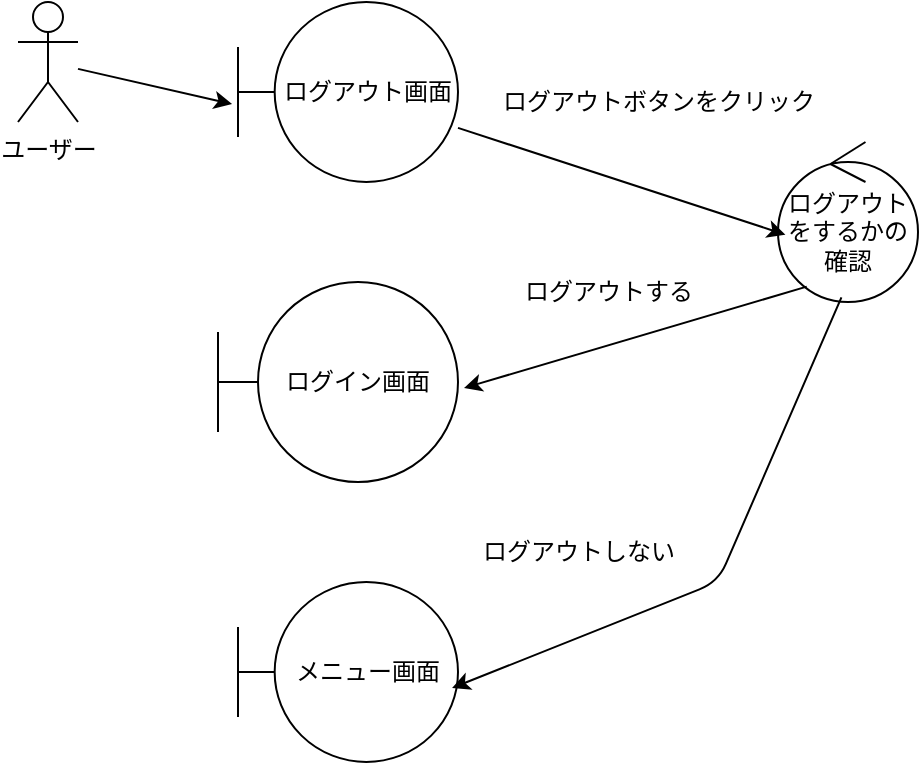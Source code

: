 <mxfile>
    <diagram id="4X-gl8I2u3MvCSH8YrXb" name="ページ1">
        <mxGraphModel dx="728" dy="777" grid="1" gridSize="10" guides="1" tooltips="1" connect="1" arrows="1" fold="1" page="1" pageScale="1" pageWidth="827" pageHeight="1169" math="0" shadow="0">
            <root>
                <mxCell id="0"/>
                <mxCell id="1" parent="0"/>
                <mxCell id="2" value="ユーザー" style="shape=umlActor;verticalLabelPosition=bottom;verticalAlign=top;html=1;outlineConnect=0;" vertex="1" parent="1">
                    <mxGeometry x="50" y="150" width="30" height="60" as="geometry"/>
                </mxCell>
                <mxCell id="3" value="ログアウトをするかの確認" style="ellipse;shape=umlControl;whiteSpace=wrap;html=1;" vertex="1" parent="1">
                    <mxGeometry x="430" y="220" width="70" height="80" as="geometry"/>
                </mxCell>
                <mxCell id="6" value="ログイン画面" style="shape=umlBoundary;whiteSpace=wrap;html=1;" vertex="1" parent="1">
                    <mxGeometry x="150" y="290" width="120" height="100" as="geometry"/>
                </mxCell>
                <mxCell id="7" value="ログアウト画面" style="shape=umlBoundary;whiteSpace=wrap;html=1;" vertex="1" parent="1">
                    <mxGeometry x="160" y="150" width="110" height="90" as="geometry"/>
                </mxCell>
                <mxCell id="9" value="ログアウトボタンをクリック" style="text;html=1;align=center;verticalAlign=middle;resizable=0;points=[];autosize=1;strokeColor=none;fillColor=none;" vertex="1" parent="1">
                    <mxGeometry x="280" y="185" width="180" height="30" as="geometry"/>
                </mxCell>
                <mxCell id="10" value="" style="edgeStyle=none;orthogonalLoop=1;jettySize=auto;html=1;entryX=0.053;entryY=0.579;entryDx=0;entryDy=0;entryPerimeter=0;" edge="1" parent="1" source="7" target="3">
                    <mxGeometry width="100" relative="1" as="geometry">
                        <mxPoint x="280" y="194.5" as="sourcePoint"/>
                        <mxPoint x="380" y="194.5" as="targetPoint"/>
                        <Array as="points"/>
                    </mxGeometry>
                </mxCell>
                <mxCell id="11" value="" style="edgeStyle=none;orthogonalLoop=1;jettySize=auto;html=1;entryX=1.025;entryY=0.53;entryDx=0;entryDy=0;entryPerimeter=0;exitX=0.205;exitY=0.904;exitDx=0;exitDy=0;exitPerimeter=0;" edge="1" parent="1" source="3" target="6">
                    <mxGeometry width="100" relative="1" as="geometry">
                        <mxPoint x="230" y="270" as="sourcePoint"/>
                        <mxPoint x="330" y="270" as="targetPoint"/>
                        <Array as="points"/>
                    </mxGeometry>
                </mxCell>
                <mxCell id="12" value="メニュー画面" style="shape=umlBoundary;whiteSpace=wrap;html=1;" vertex="1" parent="1">
                    <mxGeometry x="160" y="440" width="110" height="90" as="geometry"/>
                </mxCell>
                <mxCell id="13" value="ログアウトする" style="text;html=1;align=center;verticalAlign=middle;resizable=0;points=[];autosize=1;strokeColor=none;fillColor=none;" vertex="1" parent="1">
                    <mxGeometry x="290" y="280" width="110" height="30" as="geometry"/>
                </mxCell>
                <mxCell id="14" value="" style="edgeStyle=none;orthogonalLoop=1;jettySize=auto;html=1;entryX=0.973;entryY=0.589;entryDx=0;entryDy=0;entryPerimeter=0;exitX=0.453;exitY=0.971;exitDx=0;exitDy=0;exitPerimeter=0;" edge="1" parent="1" source="3" target="12">
                    <mxGeometry width="100" relative="1" as="geometry">
                        <mxPoint x="410" y="380" as="sourcePoint"/>
                        <mxPoint x="510" y="380" as="targetPoint"/>
                        <Array as="points">
                            <mxPoint x="400" y="440"/>
                        </Array>
                    </mxGeometry>
                </mxCell>
                <mxCell id="15" value="ログアウトしない" style="text;html=1;align=center;verticalAlign=middle;resizable=0;points=[];autosize=1;strokeColor=none;fillColor=none;" vertex="1" parent="1">
                    <mxGeometry x="270" y="410" width="120" height="30" as="geometry"/>
                </mxCell>
                <mxCell id="16" value="" style="edgeStyle=none;orthogonalLoop=1;jettySize=auto;html=1;entryX=-0.027;entryY=0.567;entryDx=0;entryDy=0;entryPerimeter=0;" edge="1" parent="1" source="2" target="7">
                    <mxGeometry width="100" relative="1" as="geometry">
                        <mxPoint x="30" y="290" as="sourcePoint"/>
                        <mxPoint x="130" y="290" as="targetPoint"/>
                        <Array as="points"/>
                    </mxGeometry>
                </mxCell>
            </root>
        </mxGraphModel>
    </diagram>
</mxfile>